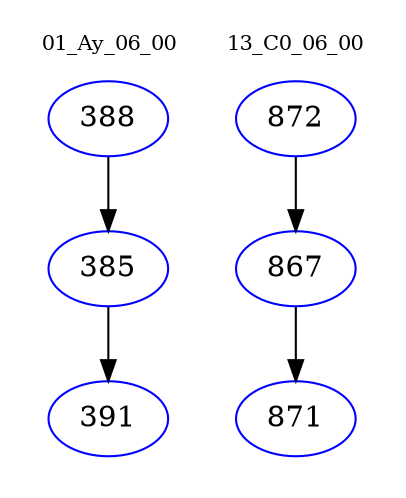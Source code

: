 digraph{
subgraph cluster_0 {
color = white
label = "01_Ay_06_00";
fontsize=10;
T0_388 [label="388", color="blue"]
T0_388 -> T0_385 [color="black"]
T0_385 [label="385", color="blue"]
T0_385 -> T0_391 [color="black"]
T0_391 [label="391", color="blue"]
}
subgraph cluster_1 {
color = white
label = "13_C0_06_00";
fontsize=10;
T1_872 [label="872", color="blue"]
T1_872 -> T1_867 [color="black"]
T1_867 [label="867", color="blue"]
T1_867 -> T1_871 [color="black"]
T1_871 [label="871", color="blue"]
}
}
